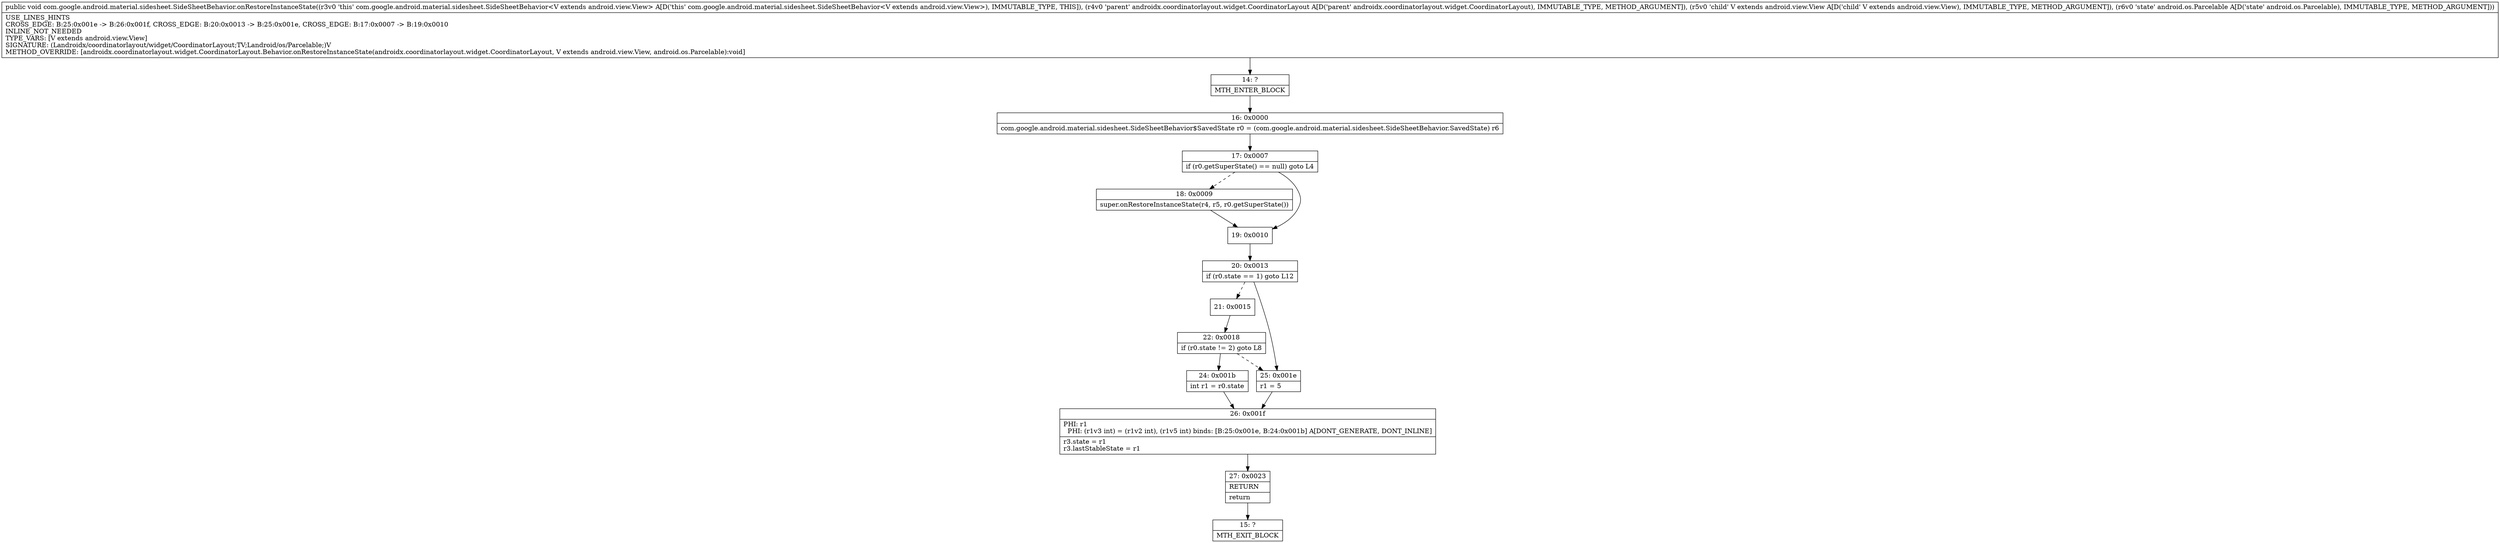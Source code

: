 digraph "CFG forcom.google.android.material.sidesheet.SideSheetBehavior.onRestoreInstanceState(Landroidx\/coordinatorlayout\/widget\/CoordinatorLayout;Landroid\/view\/View;Landroid\/os\/Parcelable;)V" {
Node_14 [shape=record,label="{14\:\ ?|MTH_ENTER_BLOCK\l}"];
Node_16 [shape=record,label="{16\:\ 0x0000|com.google.android.material.sidesheet.SideSheetBehavior$SavedState r0 = (com.google.android.material.sidesheet.SideSheetBehavior.SavedState) r6\l}"];
Node_17 [shape=record,label="{17\:\ 0x0007|if (r0.getSuperState() == null) goto L4\l}"];
Node_18 [shape=record,label="{18\:\ 0x0009|super.onRestoreInstanceState(r4, r5, r0.getSuperState())\l}"];
Node_19 [shape=record,label="{19\:\ 0x0010}"];
Node_20 [shape=record,label="{20\:\ 0x0013|if (r0.state == 1) goto L12\l}"];
Node_21 [shape=record,label="{21\:\ 0x0015}"];
Node_22 [shape=record,label="{22\:\ 0x0018|if (r0.state != 2) goto L8\l}"];
Node_24 [shape=record,label="{24\:\ 0x001b|int r1 = r0.state\l}"];
Node_26 [shape=record,label="{26\:\ 0x001f|PHI: r1 \l  PHI: (r1v3 int) = (r1v2 int), (r1v5 int) binds: [B:25:0x001e, B:24:0x001b] A[DONT_GENERATE, DONT_INLINE]\l|r3.state = r1\lr3.lastStableState = r1\l}"];
Node_27 [shape=record,label="{27\:\ 0x0023|RETURN\l|return\l}"];
Node_15 [shape=record,label="{15\:\ ?|MTH_EXIT_BLOCK\l}"];
Node_25 [shape=record,label="{25\:\ 0x001e|r1 = 5\l}"];
MethodNode[shape=record,label="{public void com.google.android.material.sidesheet.SideSheetBehavior.onRestoreInstanceState((r3v0 'this' com.google.android.material.sidesheet.SideSheetBehavior\<V extends android.view.View\> A[D('this' com.google.android.material.sidesheet.SideSheetBehavior\<V extends android.view.View\>), IMMUTABLE_TYPE, THIS]), (r4v0 'parent' androidx.coordinatorlayout.widget.CoordinatorLayout A[D('parent' androidx.coordinatorlayout.widget.CoordinatorLayout), IMMUTABLE_TYPE, METHOD_ARGUMENT]), (r5v0 'child' V extends android.view.View A[D('child' V extends android.view.View), IMMUTABLE_TYPE, METHOD_ARGUMENT]), (r6v0 'state' android.os.Parcelable A[D('state' android.os.Parcelable), IMMUTABLE_TYPE, METHOD_ARGUMENT]))  | USE_LINES_HINTS\lCROSS_EDGE: B:25:0x001e \-\> B:26:0x001f, CROSS_EDGE: B:20:0x0013 \-\> B:25:0x001e, CROSS_EDGE: B:17:0x0007 \-\> B:19:0x0010\lINLINE_NOT_NEEDED\lTYPE_VARS: [V extends android.view.View]\lSIGNATURE: (Landroidx\/coordinatorlayout\/widget\/CoordinatorLayout;TV;Landroid\/os\/Parcelable;)V\lMETHOD_OVERRIDE: [androidx.coordinatorlayout.widget.CoordinatorLayout.Behavior.onRestoreInstanceState(androidx.coordinatorlayout.widget.CoordinatorLayout, V extends android.view.View, android.os.Parcelable):void]\l}"];
MethodNode -> Node_14;Node_14 -> Node_16;
Node_16 -> Node_17;
Node_17 -> Node_18[style=dashed];
Node_17 -> Node_19;
Node_18 -> Node_19;
Node_19 -> Node_20;
Node_20 -> Node_21[style=dashed];
Node_20 -> Node_25;
Node_21 -> Node_22;
Node_22 -> Node_24;
Node_22 -> Node_25[style=dashed];
Node_24 -> Node_26;
Node_26 -> Node_27;
Node_27 -> Node_15;
Node_25 -> Node_26;
}

